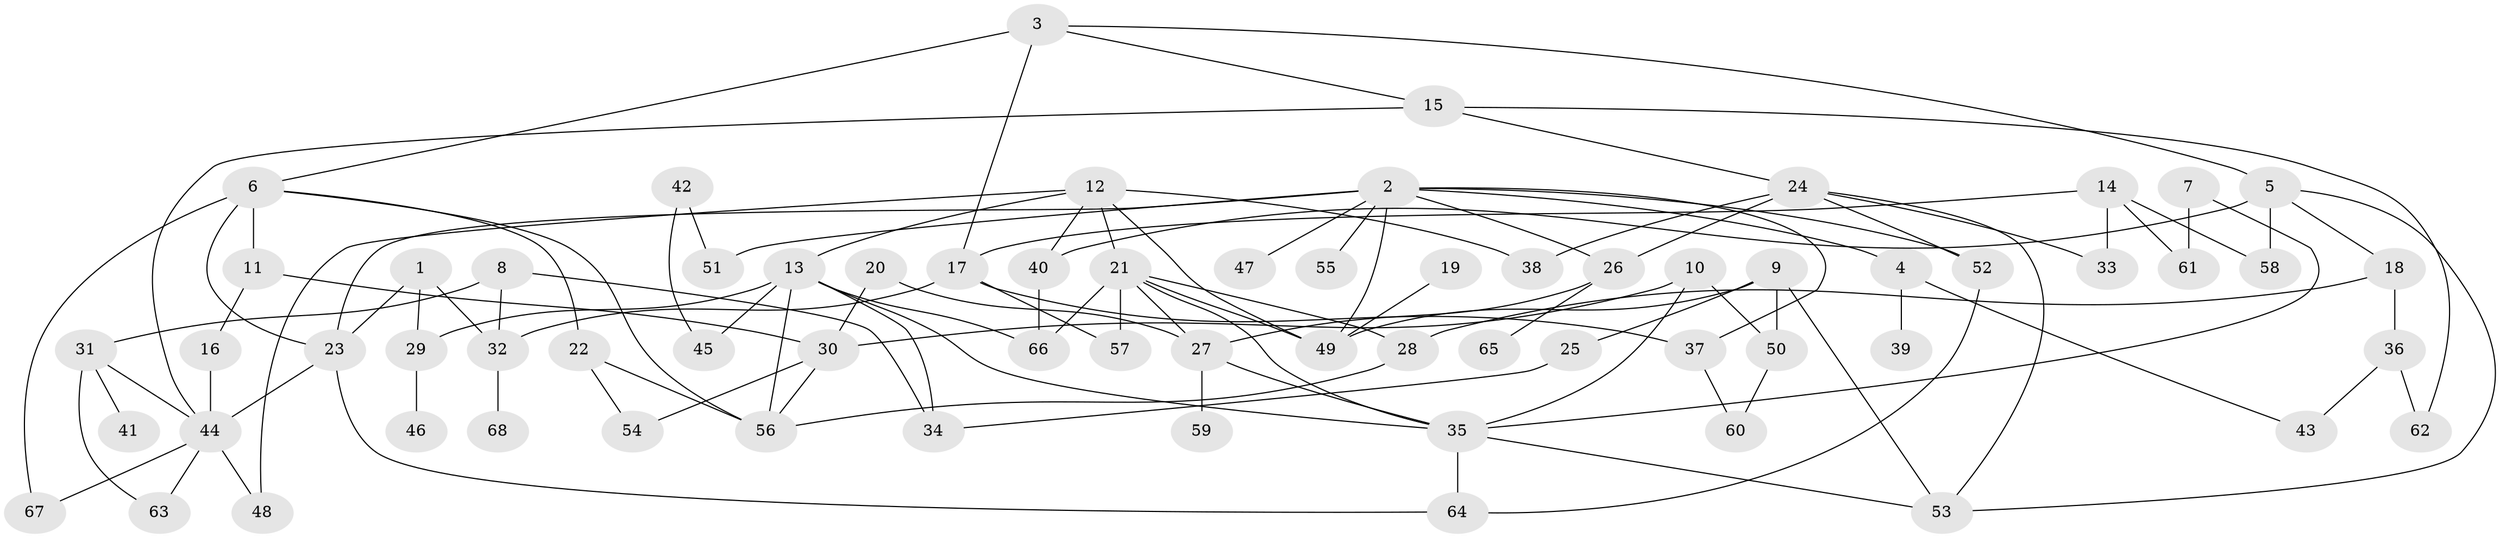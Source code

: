 // original degree distribution, {6: 0.03676470588235294, 5: 0.07352941176470588, 4: 0.11029411764705882, 3: 0.22794117647058823, 2: 0.3235294117647059, 7: 0.014705882352941176, 1: 0.21323529411764705}
// Generated by graph-tools (version 1.1) at 2025/36/03/04/25 23:36:08]
// undirected, 68 vertices, 110 edges
graph export_dot {
  node [color=gray90,style=filled];
  1;
  2;
  3;
  4;
  5;
  6;
  7;
  8;
  9;
  10;
  11;
  12;
  13;
  14;
  15;
  16;
  17;
  18;
  19;
  20;
  21;
  22;
  23;
  24;
  25;
  26;
  27;
  28;
  29;
  30;
  31;
  32;
  33;
  34;
  35;
  36;
  37;
  38;
  39;
  40;
  41;
  42;
  43;
  44;
  45;
  46;
  47;
  48;
  49;
  50;
  51;
  52;
  53;
  54;
  55;
  56;
  57;
  58;
  59;
  60;
  61;
  62;
  63;
  64;
  65;
  66;
  67;
  68;
  1 -- 23 [weight=1.0];
  1 -- 29 [weight=1.0];
  1 -- 32 [weight=1.0];
  2 -- 4 [weight=1.0];
  2 -- 23 [weight=1.0];
  2 -- 26 [weight=1.0];
  2 -- 37 [weight=1.0];
  2 -- 47 [weight=1.0];
  2 -- 49 [weight=1.0];
  2 -- 51 [weight=1.0];
  2 -- 52 [weight=1.0];
  2 -- 55 [weight=1.0];
  3 -- 5 [weight=1.0];
  3 -- 6 [weight=1.0];
  3 -- 15 [weight=1.0];
  3 -- 17 [weight=1.0];
  4 -- 39 [weight=1.0];
  4 -- 43 [weight=1.0];
  5 -- 18 [weight=1.0];
  5 -- 40 [weight=1.0];
  5 -- 53 [weight=1.0];
  5 -- 58 [weight=2.0];
  6 -- 11 [weight=1.0];
  6 -- 22 [weight=1.0];
  6 -- 23 [weight=2.0];
  6 -- 56 [weight=1.0];
  6 -- 67 [weight=1.0];
  7 -- 35 [weight=1.0];
  7 -- 61 [weight=1.0];
  8 -- 31 [weight=1.0];
  8 -- 32 [weight=1.0];
  8 -- 34 [weight=1.0];
  9 -- 25 [weight=1.0];
  9 -- 49 [weight=1.0];
  9 -- 50 [weight=1.0];
  9 -- 53 [weight=1.0];
  10 -- 30 [weight=1.0];
  10 -- 35 [weight=1.0];
  10 -- 50 [weight=1.0];
  11 -- 16 [weight=1.0];
  11 -- 30 [weight=1.0];
  12 -- 13 [weight=1.0];
  12 -- 21 [weight=1.0];
  12 -- 38 [weight=1.0];
  12 -- 40 [weight=1.0];
  12 -- 48 [weight=1.0];
  12 -- 49 [weight=1.0];
  13 -- 29 [weight=1.0];
  13 -- 34 [weight=1.0];
  13 -- 35 [weight=1.0];
  13 -- 45 [weight=1.0];
  13 -- 56 [weight=1.0];
  13 -- 66 [weight=1.0];
  14 -- 17 [weight=2.0];
  14 -- 33 [weight=1.0];
  14 -- 58 [weight=1.0];
  14 -- 61 [weight=1.0];
  15 -- 24 [weight=1.0];
  15 -- 44 [weight=1.0];
  15 -- 62 [weight=1.0];
  16 -- 44 [weight=1.0];
  17 -- 32 [weight=1.0];
  17 -- 37 [weight=1.0];
  17 -- 57 [weight=1.0];
  18 -- 28 [weight=1.0];
  18 -- 36 [weight=1.0];
  19 -- 49 [weight=1.0];
  20 -- 27 [weight=1.0];
  20 -- 30 [weight=1.0];
  21 -- 27 [weight=1.0];
  21 -- 28 [weight=1.0];
  21 -- 35 [weight=1.0];
  21 -- 49 [weight=1.0];
  21 -- 57 [weight=1.0];
  21 -- 66 [weight=1.0];
  22 -- 54 [weight=1.0];
  22 -- 56 [weight=1.0];
  23 -- 44 [weight=1.0];
  23 -- 64 [weight=1.0];
  24 -- 26 [weight=1.0];
  24 -- 33 [weight=1.0];
  24 -- 38 [weight=1.0];
  24 -- 52 [weight=1.0];
  24 -- 53 [weight=1.0];
  25 -- 34 [weight=1.0];
  26 -- 27 [weight=1.0];
  26 -- 65 [weight=1.0];
  27 -- 35 [weight=1.0];
  27 -- 59 [weight=2.0];
  28 -- 56 [weight=1.0];
  29 -- 46 [weight=1.0];
  30 -- 54 [weight=1.0];
  30 -- 56 [weight=1.0];
  31 -- 41 [weight=1.0];
  31 -- 44 [weight=1.0];
  31 -- 63 [weight=1.0];
  32 -- 68 [weight=1.0];
  35 -- 53 [weight=1.0];
  35 -- 64 [weight=1.0];
  36 -- 43 [weight=1.0];
  36 -- 62 [weight=1.0];
  37 -- 60 [weight=1.0];
  40 -- 66 [weight=1.0];
  42 -- 45 [weight=1.0];
  42 -- 51 [weight=1.0];
  44 -- 48 [weight=1.0];
  44 -- 63 [weight=1.0];
  44 -- 67 [weight=1.0];
  50 -- 60 [weight=1.0];
  52 -- 64 [weight=1.0];
}

